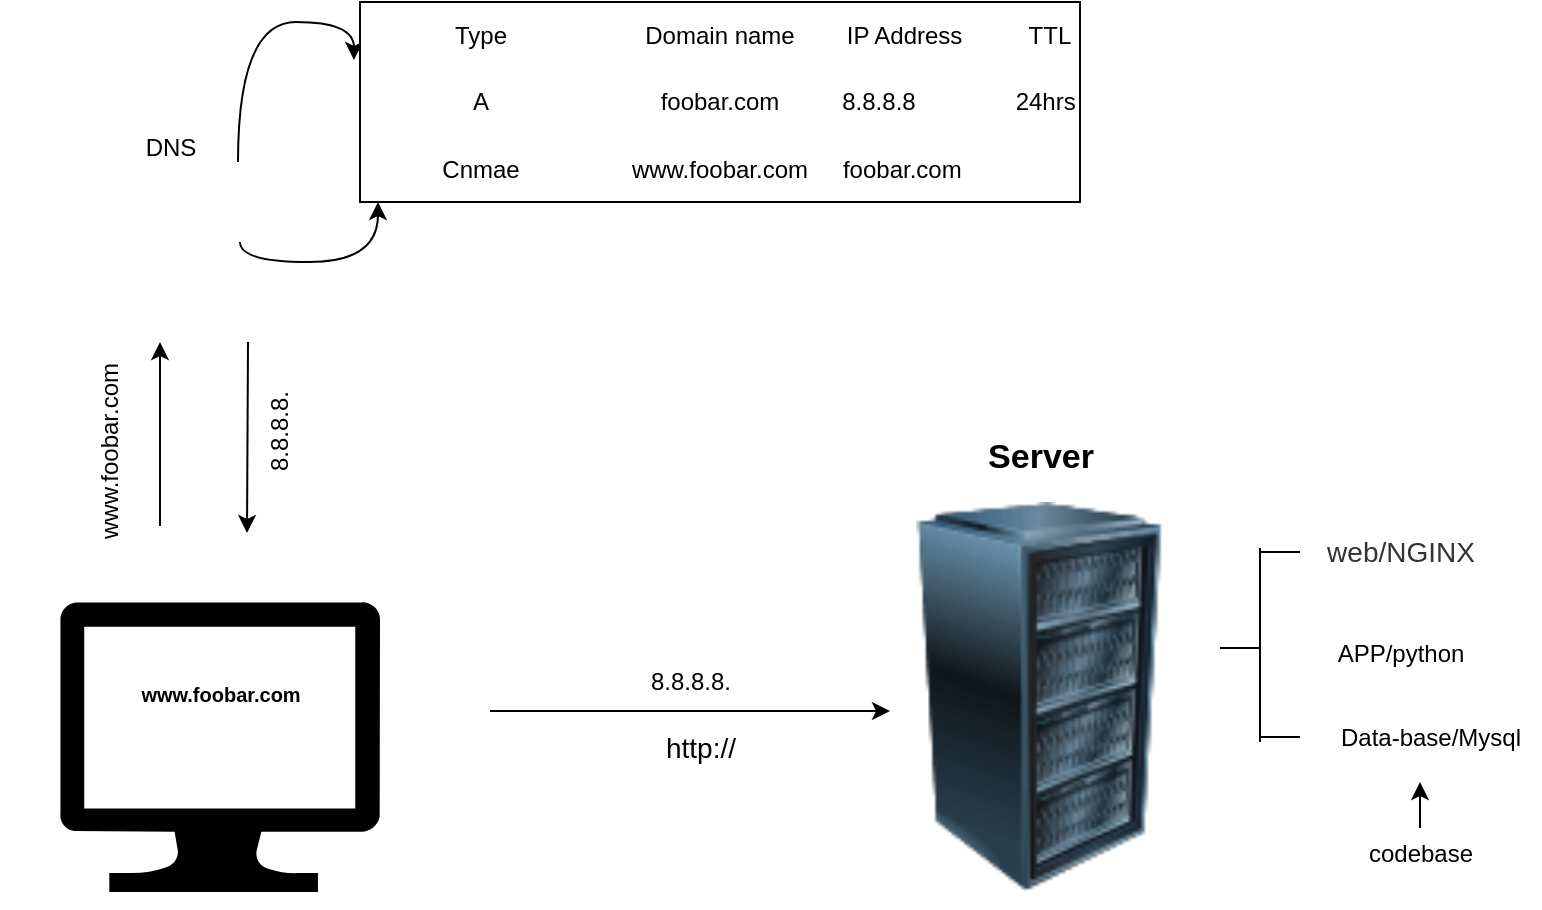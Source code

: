 <mxfile version="24.4.13" type="github">
  <diagram name="Page-1" id="b3hOjfD_a7RjoW0-Ufts">
    <mxGraphModel dx="2580" dy="478" grid="1" gridSize="10" guides="1" tooltips="1" connect="1" arrows="1" fold="1" page="1" pageScale="1" pageWidth="850" pageHeight="1100" math="0" shadow="0">
      <root>
        <mxCell id="0" />
        <mxCell id="1" parent="0" />
        <mxCell id="gDPOnKbqwhcxXd4-0qDF-1" value="" style="verticalLabelPosition=bottom;html=1;verticalAlign=top;align=center;strokeColor=none;fillColor=#000000;shape=mxgraph.azure.computer;pointerEvents=1;fontColor=#000000;" vertex="1" parent="1">
          <mxGeometry x="-1630" y="510" width="160" height="145" as="geometry" />
        </mxCell>
        <mxCell id="gDPOnKbqwhcxXd4-0qDF-2" value="" style="image;html=1;image=img/lib/clip_art/computers/Server_Rack_128x128.png" vertex="1" parent="1">
          <mxGeometry x="-1220" y="460" width="160" height="195" as="geometry" />
        </mxCell>
        <mxCell id="gDPOnKbqwhcxXd4-0qDF-3" value="&lt;font style=&quot;font-size: 10px;&quot;&gt;www.foobar.com&lt;/font&gt;&lt;div style=&quot;font-size: 10px;&quot;&gt;&lt;br&gt;&lt;/div&gt;" style="text;strokeColor=none;fillColor=none;html=1;fontSize=24;fontStyle=1;verticalAlign=middle;align=center;" vertex="1" parent="1">
          <mxGeometry x="-1660" y="517.5" width="220" height="80" as="geometry" />
        </mxCell>
        <mxCell id="gDPOnKbqwhcxXd4-0qDF-14" value="http://" style="text;html=1;align=center;verticalAlign=middle;resizable=0;points=[];autosize=1;strokeColor=none;fillColor=none;fontSize=14;" vertex="1" parent="1">
          <mxGeometry x="-1340" y="567.5" width="60" height="30" as="geometry" />
        </mxCell>
        <mxCell id="gDPOnKbqwhcxXd4-0qDF-15" value="" style="shape=image;html=1;verticalAlign=top;verticalLabelPosition=bottom;labelBackgroundColor=#ffffff;imageAspect=0;aspect=fixed;image=https://cdn0.iconfinder.com/data/icons/phosphor-regular-vol-4/256/triangle-128.png" vertex="1" parent="1">
          <mxGeometry x="-1640" y="220" width="128" height="128" as="geometry" />
        </mxCell>
        <mxCell id="gDPOnKbqwhcxXd4-0qDF-19" value="" style="edgeStyle=none;orthogonalLoop=1;jettySize=auto;html=1;rounded=0;" edge="1" parent="1">
          <mxGeometry width="100" relative="1" as="geometry">
            <mxPoint x="-1415" y="564.5" as="sourcePoint" />
            <mxPoint x="-1215" y="564.5" as="targetPoint" />
            <Array as="points" />
          </mxGeometry>
        </mxCell>
        <mxCell id="gDPOnKbqwhcxXd4-0qDF-20" value="8.8.8.8." style="text;html=1;align=center;verticalAlign=middle;resizable=0;points=[];autosize=1;strokeColor=none;fillColor=none;" vertex="1" parent="1">
          <mxGeometry x="-1345" y="534.5" width="60" height="30" as="geometry" />
        </mxCell>
        <mxCell id="gDPOnKbqwhcxXd4-0qDF-21" value="" style="edgeStyle=none;orthogonalLoop=1;jettySize=auto;html=1;rounded=0;" edge="1" parent="1">
          <mxGeometry width="100" relative="1" as="geometry">
            <mxPoint x="-1580" y="472" as="sourcePoint" />
            <mxPoint x="-1580" y="380" as="targetPoint" />
            <Array as="points" />
          </mxGeometry>
        </mxCell>
        <mxCell id="gDPOnKbqwhcxXd4-0qDF-22" value="" style="edgeStyle=none;orthogonalLoop=1;jettySize=auto;html=1;rounded=0;" edge="1" parent="1">
          <mxGeometry width="100" relative="1" as="geometry">
            <mxPoint x="-1536" y="380" as="sourcePoint" />
            <mxPoint x="-1536.5" y="475.5" as="targetPoint" />
            <Array as="points" />
          </mxGeometry>
        </mxCell>
        <mxCell id="gDPOnKbqwhcxXd4-0qDF-24" value="8.8.8.8." style="text;html=1;align=center;verticalAlign=middle;resizable=0;points=[];autosize=1;strokeColor=none;fillColor=none;rotation=-90;" vertex="1" parent="1">
          <mxGeometry x="-1550" y="410" width="60" height="30" as="geometry" />
        </mxCell>
        <mxCell id="gDPOnKbqwhcxXd4-0qDF-25" value="www.foobar.com" style="text;html=1;align=center;verticalAlign=middle;resizable=0;points=[];autosize=1;strokeColor=none;fillColor=none;rotation=-90;" vertex="1" parent="1">
          <mxGeometry x="-1660" y="420" width="110" height="30" as="geometry" />
        </mxCell>
        <mxCell id="gDPOnKbqwhcxXd4-0qDF-26" value="&lt;b&gt;&lt;font style=&quot;font-size: 17px;&quot;&gt;Server&lt;/font&gt;&lt;/b&gt;&lt;div&gt;&lt;br&gt;&lt;/div&gt;" style="text;html=1;align=center;verticalAlign=middle;resizable=0;points=[];autosize=1;strokeColor=none;fillColor=none;" vertex="1" parent="1">
          <mxGeometry x="-1180" y="420" width="80" height="50" as="geometry" />
        </mxCell>
        <mxCell id="gDPOnKbqwhcxXd4-0qDF-27" value="" style="endArrow=classic;html=1;rounded=0;edgeStyle=orthogonalEdgeStyle;curved=1;entryX=-0.011;entryY=0.708;entryDx=0;entryDy=0;entryPerimeter=0;" edge="1" parent="1">
          <mxGeometry width="50" height="50" relative="1" as="geometry">
            <mxPoint x="-1541" y="290" as="sourcePoint" />
            <mxPoint x="-1483.025" y="238.992" as="targetPoint" />
            <Array as="points">
              <mxPoint x="-1541" y="220" />
              <mxPoint x="-1483" y="220" />
            </Array>
          </mxGeometry>
        </mxCell>
        <mxCell id="gDPOnKbqwhcxXd4-0qDF-33" value="&lt;span style=&quot;color: rgb(51, 51, 51); font-family: aktiv-grotesk, sans-serif; font-size: 14px; text-align: left; text-wrap: wrap; background-color: rgb(255, 255, 255);&quot;&gt;web/NGINX&lt;/span&gt;" style="text;html=1;align=center;verticalAlign=middle;resizable=0;points=[];autosize=1;strokeColor=none;fillColor=none;" vertex="1" parent="1">
          <mxGeometry x="-1010" y="470" width="100" height="30" as="geometry" />
        </mxCell>
        <mxCell id="gDPOnKbqwhcxXd4-0qDF-35" value="APP/python&lt;div&gt;&lt;br&gt;&lt;/div&gt;" style="text;html=1;align=center;verticalAlign=middle;resizable=0;points=[];autosize=1;strokeColor=none;fillColor=none;" vertex="1" parent="1">
          <mxGeometry x="-1005" y="522.5" width="90" height="40" as="geometry" />
        </mxCell>
        <mxCell id="gDPOnKbqwhcxXd4-0qDF-36" value="Data-base/Mysql" style="text;html=1;align=center;verticalAlign=middle;resizable=0;points=[];autosize=1;strokeColor=none;fillColor=none;" vertex="1" parent="1">
          <mxGeometry x="-1000" y="562.5" width="110" height="30" as="geometry" />
        </mxCell>
        <mxCell id="gDPOnKbqwhcxXd4-0qDF-38" value="" style="edgeStyle=orthogonalEdgeStyle;rounded=0;orthogonalLoop=1;jettySize=auto;html=1;" edge="1" parent="1" source="gDPOnKbqwhcxXd4-0qDF-37">
          <mxGeometry relative="1" as="geometry">
            <mxPoint x="-950" y="600" as="targetPoint" />
            <Array as="points">
              <mxPoint x="-950" y="620" />
              <mxPoint x="-950" y="620" />
            </Array>
          </mxGeometry>
        </mxCell>
        <mxCell id="gDPOnKbqwhcxXd4-0qDF-37" value="codebase&lt;div&gt;&lt;br&gt;&lt;/div&gt;" style="text;html=1;align=center;verticalAlign=middle;resizable=0;points=[];autosize=1;strokeColor=none;fillColor=none;" vertex="1" parent="1">
          <mxGeometry x="-990" y="623" width="80" height="40" as="geometry" />
        </mxCell>
        <mxCell id="gDPOnKbqwhcxXd4-0qDF-40" value="" style="verticalLabelPosition=bottom;shadow=0;dashed=0;align=center;html=1;verticalAlign=top;strokeWidth=1;shape=mxgraph.mockup.markup.line;strokeColor=#000000;direction=north;" vertex="1" parent="1">
          <mxGeometry x="-1040" y="483" width="20" height="97" as="geometry" />
        </mxCell>
        <mxCell id="gDPOnKbqwhcxXd4-0qDF-42" value="" style="verticalLabelPosition=bottom;shadow=0;dashed=0;align=center;html=1;verticalAlign=top;strokeWidth=1;shape=mxgraph.mockup.markup.line;strokeColor=#000000;" vertex="1" parent="1">
          <mxGeometry x="-1030" y="475" width="20" height="20" as="geometry" />
        </mxCell>
        <mxCell id="gDPOnKbqwhcxXd4-0qDF-44" value="" style="verticalLabelPosition=bottom;shadow=0;dashed=0;align=center;html=1;verticalAlign=top;strokeWidth=1;shape=mxgraph.mockup.markup.line;strokeColor=#000000;" vertex="1" parent="1">
          <mxGeometry x="-1030" y="567.5" width="20" height="20" as="geometry" />
        </mxCell>
        <mxCell id="gDPOnKbqwhcxXd4-0qDF-45" value="" style="verticalLabelPosition=bottom;shadow=0;dashed=0;align=center;html=1;verticalAlign=top;strokeWidth=1;shape=mxgraph.mockup.markup.line;strokeColor=#000000;" vertex="1" parent="1">
          <mxGeometry x="-1050" y="523" width="20" height="20" as="geometry" />
        </mxCell>
        <mxCell id="gDPOnKbqwhcxXd4-0qDF-46" value="" style="shape=table;html=1;whiteSpace=wrap;startSize=0;container=1;collapsible=0;childLayout=tableLayout;columnLines=0;rowLines=0;fontSize=16;strokeColor=default;shadow=0;swimlaneLine=0;" vertex="1" parent="1">
          <mxGeometry x="-1480" y="210" width="360" height="100" as="geometry" />
        </mxCell>
        <mxCell id="gDPOnKbqwhcxXd4-0qDF-47" value="" style="shape=tableRow;horizontal=1;startSize=0;swimlaneHead=0;swimlaneBody=0;top=0;left=0;bottom=0;right=0;collapsible=0;dropTarget=0;fillColor=none;points=[[0,0.5],[1,0.5]];portConstraint=eastwest;fontSize=16;strokeColor=inherit;verticalAlign=middle;" vertex="1" parent="gDPOnKbqwhcxXd4-0qDF-46">
          <mxGeometry width="360" height="33" as="geometry" />
        </mxCell>
        <mxCell id="gDPOnKbqwhcxXd4-0qDF-48" value="Type" style="shape=partialRectangle;html=1;whiteSpace=wrap;connectable=0;fillColor=none;top=0;left=0;bottom=0;right=0;overflow=hidden;fontSize=12;strokeColor=inherit;" vertex="1" parent="gDPOnKbqwhcxXd4-0qDF-47">
          <mxGeometry width="121" height="33" as="geometry">
            <mxRectangle width="121" height="33" as="alternateBounds" />
          </mxGeometry>
        </mxCell>
        <mxCell id="gDPOnKbqwhcxXd4-0qDF-49" value="Domain name" style="shape=partialRectangle;html=1;whiteSpace=wrap;connectable=0;fillColor=none;top=0;left=0;bottom=0;right=0;overflow=hidden;fontSize=12;strokeColor=inherit;" vertex="1" parent="gDPOnKbqwhcxXd4-0qDF-47">
          <mxGeometry x="121" width="118" height="33" as="geometry">
            <mxRectangle width="118" height="33" as="alternateBounds" />
          </mxGeometry>
        </mxCell>
        <mxCell id="gDPOnKbqwhcxXd4-0qDF-50" value="IP Address&amp;nbsp; &amp;nbsp; &amp;nbsp; &amp;nbsp; &amp;nbsp; TTL" style="shape=partialRectangle;html=1;whiteSpace=wrap;connectable=0;fillColor=none;top=0;left=0;bottom=0;right=0;overflow=hidden;fontSize=12;strokeColor=inherit;" vertex="1" parent="gDPOnKbqwhcxXd4-0qDF-47">
          <mxGeometry x="239" width="121" height="33" as="geometry">
            <mxRectangle width="121" height="33" as="alternateBounds" />
          </mxGeometry>
        </mxCell>
        <mxCell id="gDPOnKbqwhcxXd4-0qDF-51" value="" style="shape=tableRow;horizontal=0;startSize=0;swimlaneHead=0;swimlaneBody=0;top=0;left=0;bottom=0;right=0;collapsible=0;dropTarget=0;fillColor=none;points=[[0,0.5],[1,0.5]];portConstraint=eastwest;fontSize=16;strokeColor=inherit;" vertex="1" parent="gDPOnKbqwhcxXd4-0qDF-46">
          <mxGeometry y="33" width="360" height="34" as="geometry" />
        </mxCell>
        <mxCell id="gDPOnKbqwhcxXd4-0qDF-52" value="A" style="shape=partialRectangle;html=1;whiteSpace=wrap;connectable=0;fillColor=none;top=0;left=0;bottom=0;right=0;overflow=hidden;fontSize=12;strokeColor=inherit;" vertex="1" parent="gDPOnKbqwhcxXd4-0qDF-51">
          <mxGeometry width="121" height="34" as="geometry">
            <mxRectangle width="121" height="34" as="alternateBounds" />
          </mxGeometry>
        </mxCell>
        <mxCell id="gDPOnKbqwhcxXd4-0qDF-53" value="foobar.com" style="shape=partialRectangle;html=1;whiteSpace=wrap;connectable=0;fillColor=none;top=0;left=0;bottom=0;right=0;overflow=hidden;fontSize=12;strokeColor=inherit;" vertex="1" parent="gDPOnKbqwhcxXd4-0qDF-51">
          <mxGeometry x="121" width="118" height="34" as="geometry">
            <mxRectangle width="118" height="34" as="alternateBounds" />
          </mxGeometry>
        </mxCell>
        <mxCell id="gDPOnKbqwhcxXd4-0qDF-54" value="8.8.8.8&amp;nbsp; &amp;nbsp; &amp;nbsp; &amp;nbsp; &amp;nbsp; &amp;nbsp; &amp;nbsp; &amp;nbsp;24hrs" style="shape=partialRectangle;html=1;whiteSpace=wrap;connectable=0;fillColor=none;top=0;left=0;bottom=0;right=0;overflow=hidden;fontSize=12;strokeColor=inherit;" vertex="1" parent="gDPOnKbqwhcxXd4-0qDF-51">
          <mxGeometry x="239" width="121" height="34" as="geometry">
            <mxRectangle width="121" height="34" as="alternateBounds" />
          </mxGeometry>
        </mxCell>
        <mxCell id="gDPOnKbqwhcxXd4-0qDF-55" value="" style="shape=tableRow;horizontal=0;startSize=0;swimlaneHead=0;swimlaneBody=0;top=0;left=0;bottom=0;right=0;collapsible=0;dropTarget=0;fillColor=none;points=[[0,0.5],[1,0.5]];portConstraint=eastwest;fontSize=16;strokeColor=inherit;" vertex="1" parent="gDPOnKbqwhcxXd4-0qDF-46">
          <mxGeometry y="67" width="360" height="33" as="geometry" />
        </mxCell>
        <mxCell id="gDPOnKbqwhcxXd4-0qDF-56" value="Cnmae" style="shape=partialRectangle;html=1;whiteSpace=wrap;connectable=0;fillColor=none;top=0;left=0;bottom=0;right=0;overflow=hidden;fontSize=12;strokeColor=inherit;" vertex="1" parent="gDPOnKbqwhcxXd4-0qDF-55">
          <mxGeometry width="121" height="33" as="geometry">
            <mxRectangle width="121" height="33" as="alternateBounds" />
          </mxGeometry>
        </mxCell>
        <mxCell id="gDPOnKbqwhcxXd4-0qDF-57" value="www.foobar.com" style="shape=partialRectangle;html=1;whiteSpace=wrap;connectable=0;fillColor=none;top=0;left=0;bottom=0;right=0;overflow=hidden;fontSize=12;strokeColor=inherit;" vertex="1" parent="gDPOnKbqwhcxXd4-0qDF-55">
          <mxGeometry x="121" width="118" height="33" as="geometry">
            <mxRectangle width="118" height="33" as="alternateBounds" />
          </mxGeometry>
        </mxCell>
        <mxCell id="gDPOnKbqwhcxXd4-0qDF-58" value="foobar.com&amp;nbsp; &amp;nbsp; &amp;nbsp; &amp;nbsp; &amp;nbsp; &amp;nbsp; &amp;nbsp; &amp;nbsp; &amp;nbsp;" style="shape=partialRectangle;html=1;whiteSpace=wrap;connectable=0;fillColor=none;top=0;left=0;bottom=0;right=0;overflow=hidden;fontSize=12;strokeColor=inherit;" vertex="1" parent="gDPOnKbqwhcxXd4-0qDF-55">
          <mxGeometry x="239" width="121" height="33" as="geometry">
            <mxRectangle width="121" height="33" as="alternateBounds" />
          </mxGeometry>
        </mxCell>
        <mxCell id="gDPOnKbqwhcxXd4-0qDF-61" value="" style="endArrow=classic;html=1;rounded=0;edgeStyle=orthogonalEdgeStyle;curved=1;exitX=0.781;exitY=0.859;exitDx=0;exitDy=0;exitPerimeter=0;" edge="1" parent="1" source="gDPOnKbqwhcxXd4-0qDF-15">
          <mxGeometry width="50" height="50" relative="1" as="geometry">
            <mxPoint x="-1521" y="320" as="sourcePoint" />
            <mxPoint x="-1471" y="310" as="targetPoint" />
            <Array as="points">
              <mxPoint x="-1540" y="340" />
              <mxPoint x="-1471" y="340" />
            </Array>
          </mxGeometry>
        </mxCell>
        <mxCell id="gDPOnKbqwhcxXd4-0qDF-62" value="DNS&lt;div&gt;&lt;br&gt;&lt;/div&gt;" style="text;html=1;align=center;verticalAlign=middle;resizable=0;points=[];autosize=1;strokeColor=none;fillColor=none;" vertex="1" parent="1">
          <mxGeometry x="-1600" y="270" width="50" height="40" as="geometry" />
        </mxCell>
      </root>
    </mxGraphModel>
  </diagram>
</mxfile>
